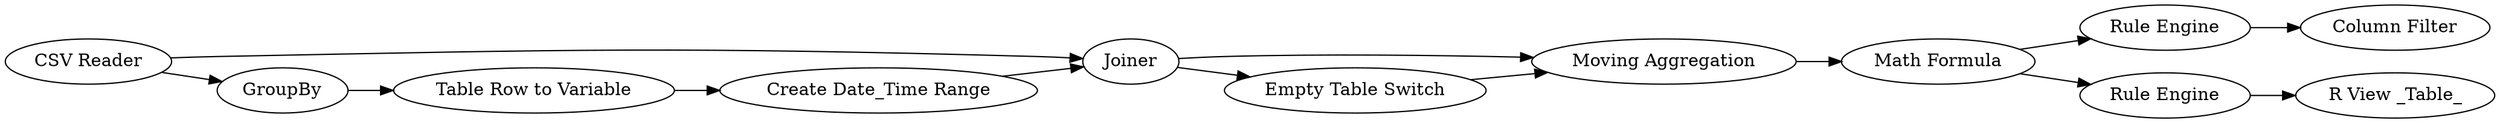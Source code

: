 digraph {
	"-4981275839882152924_3" [label="Moving Aggregation"]
	"-4981275839882152924_14" [label=Joiner]
	"-4981275839882152924_15" [label="Empty Table Switch"]
	"-4981275839882152924_10" [label=GroupBy]
	"-4981275839882152924_16" [label="R View _Table_"]
	"-4981275839882152924_7" [label="CSV Reader"]
	"-4981275839882152924_5" [label="Rule Engine"]
	"-4981275839882152924_12" [label="Create Date_Time Range"]
	"-4981275839882152924_17" [label="Rule Engine"]
	"-4981275839882152924_4" [label="Math Formula"]
	"-4981275839882152924_13" [label="Table Row to Variable"]
	"-4981275839882152924_6" [label="Column Filter"]
	"-4981275839882152924_7" -> "-4981275839882152924_10"
	"-4981275839882152924_13" -> "-4981275839882152924_12"
	"-4981275839882152924_3" -> "-4981275839882152924_4"
	"-4981275839882152924_15" -> "-4981275839882152924_3"
	"-4981275839882152924_17" -> "-4981275839882152924_16"
	"-4981275839882152924_14" -> "-4981275839882152924_15"
	"-4981275839882152924_4" -> "-4981275839882152924_17"
	"-4981275839882152924_5" -> "-4981275839882152924_6"
	"-4981275839882152924_14" -> "-4981275839882152924_3"
	"-4981275839882152924_7" -> "-4981275839882152924_14"
	"-4981275839882152924_10" -> "-4981275839882152924_13"
	"-4981275839882152924_12" -> "-4981275839882152924_14"
	"-4981275839882152924_4" -> "-4981275839882152924_5"
	rankdir=LR
}
